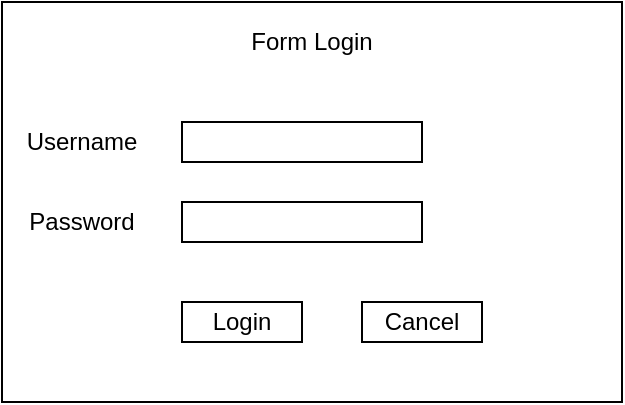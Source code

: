 <mxfile version="10.6.5" type="device"><diagram id="o7L9P2MZGuZ1Bw5LJ4oa" name="Page-1"><mxGraphModel dx="1010" dy="617" grid="1" gridSize="10" guides="1" tooltips="1" connect="1" arrows="1" fold="1" page="1" pageScale="1" pageWidth="827" pageHeight="1169" math="0" shadow="0"><root><mxCell id="0"/><mxCell id="1" parent="0"/><mxCell id="NoGQ5iyvDo0IPN9wKUSu-1" value="" style="rounded=0;whiteSpace=wrap;html=1;" vertex="1" parent="1"><mxGeometry x="130" y="60" width="310" height="200" as="geometry"/></mxCell><mxCell id="NoGQ5iyvDo0IPN9wKUSu-3" value="" style="rounded=0;whiteSpace=wrap;html=1;" vertex="1" parent="1"><mxGeometry x="220" y="120" width="120" height="20" as="geometry"/></mxCell><mxCell id="NoGQ5iyvDo0IPN9wKUSu-4" value="" style="rounded=0;whiteSpace=wrap;html=1;" vertex="1" parent="1"><mxGeometry x="220" y="160" width="120" height="20" as="geometry"/></mxCell><mxCell id="NoGQ5iyvDo0IPN9wKUSu-5" value="Username" style="text;html=1;strokeColor=none;fillColor=none;align=center;verticalAlign=middle;whiteSpace=wrap;rounded=0;" vertex="1" parent="1"><mxGeometry x="150" y="120" width="40" height="20" as="geometry"/></mxCell><mxCell id="NoGQ5iyvDo0IPN9wKUSu-6" value="Password" style="text;html=1;strokeColor=none;fillColor=none;align=center;verticalAlign=middle;whiteSpace=wrap;rounded=0;" vertex="1" parent="1"><mxGeometry x="150" y="160" width="40" height="20" as="geometry"/></mxCell><mxCell id="NoGQ5iyvDo0IPN9wKUSu-7" value="Form Login" style="text;html=1;strokeColor=none;fillColor=none;align=center;verticalAlign=middle;whiteSpace=wrap;rounded=0;" vertex="1" parent="1"><mxGeometry x="250" y="70" width="70" height="20" as="geometry"/></mxCell><mxCell id="NoGQ5iyvDo0IPN9wKUSu-8" value="Cancel" style="rounded=0;whiteSpace=wrap;html=1;" vertex="1" parent="1"><mxGeometry x="310" y="210" width="60" height="20" as="geometry"/></mxCell><mxCell id="NoGQ5iyvDo0IPN9wKUSu-10" value="Login" style="rounded=0;whiteSpace=wrap;html=1;" vertex="1" parent="1"><mxGeometry x="220" y="210" width="60" height="20" as="geometry"/></mxCell></root></mxGraphModel></diagram></mxfile>